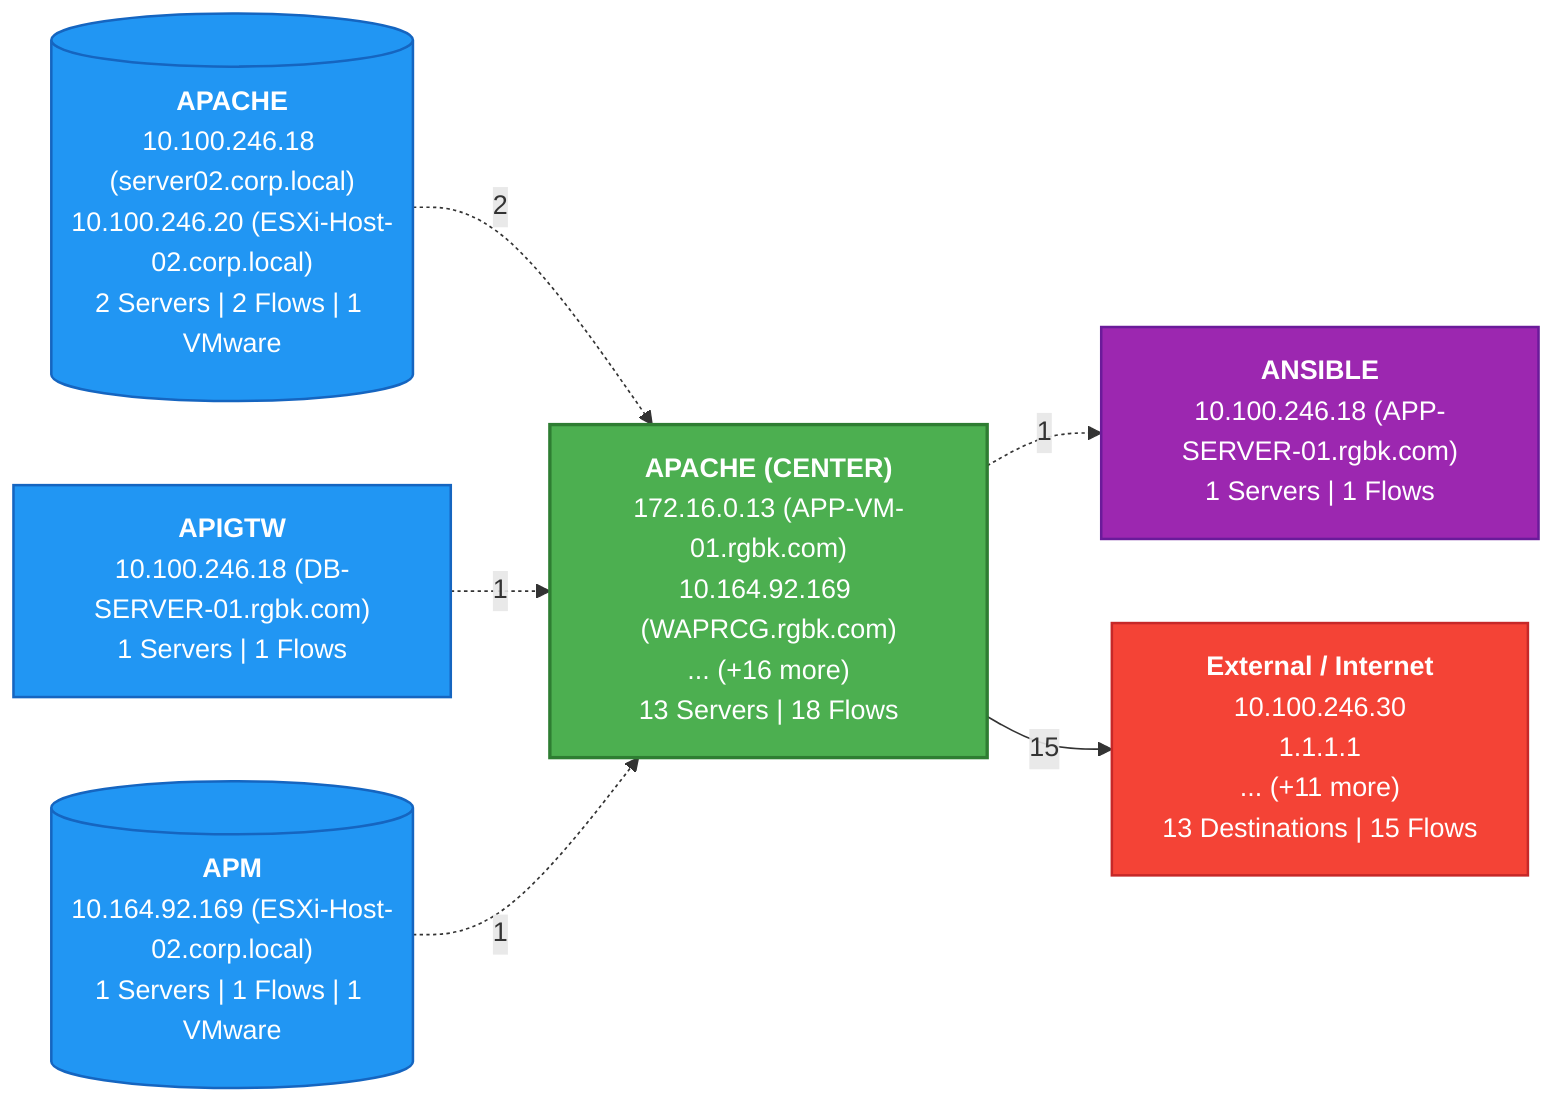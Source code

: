 graph LR
    %% FULL FLOW: Source Apps → APACHE → Destination Apps

    SRC_APP_0[("<b>APACHE</b><br/>10.100.246.18 (server02.corp.local)<br/>10.100.246.20 (ESXi-Host-02.corp.local)<br/>2 Servers | 2 Flows | 1 VMware")]:::upstream
    SRC_APP_1["<b>APIGTW</b><br/>10.100.246.18 (DB-SERVER-01.rgbk.com)<br/>1 Servers | 1 Flows"]:::upstream
    SRC_APP_2[("<b>APM</b><br/>10.164.92.169 (ESXi-Host-02.corp.local)<br/>1 Servers | 1 Flows | 1 VMware")]:::upstream

    CENTER["<b>APACHE (CENTER)</b><br/>172.16.0.13 (APP-VM-01.rgbk.com)<br/>10.164.92.169 (WAPRCG.rgbk.com)<br/>... (+16 more)<br/>13 Servers | 18 Flows"]:::centerapp

    SRC_APP_0 .->|2| CENTER
    SRC_APP_1 .->|1| CENTER
    SRC_APP_2 .->|1| CENTER
    DEST_APP_0["<b>ANSIBLE</b><br/>10.100.246.18 (APP-SERVER-01.rgbk.com)<br/>1 Servers | 1 Flows"]:::downstream
    CENTER .->|1| DEST_APP_0
    EXTERNAL["<b>External / Internet</b><br/>10.100.246.30<br/>1.1.1.1<br/>... (+11 more)<br/>13 Destinations | 15 Flows"]:::external
    CENTER -->|15| EXTERNAL

    %% Styles
    classDef centerapp fill:#4CAF50,stroke:#2E7D32,stroke-width:2px,color:#fff
    classDef upstream fill:#2196F3,stroke:#1565C0,stroke-width:1.5px,color:#fff
    classDef downstream fill:#9C27B0,stroke:#6A1B9A,stroke-width:1.5px,color:#fff
    classDef external fill:#F44336,stroke:#C62828,stroke-width:1.5px,color:#fff